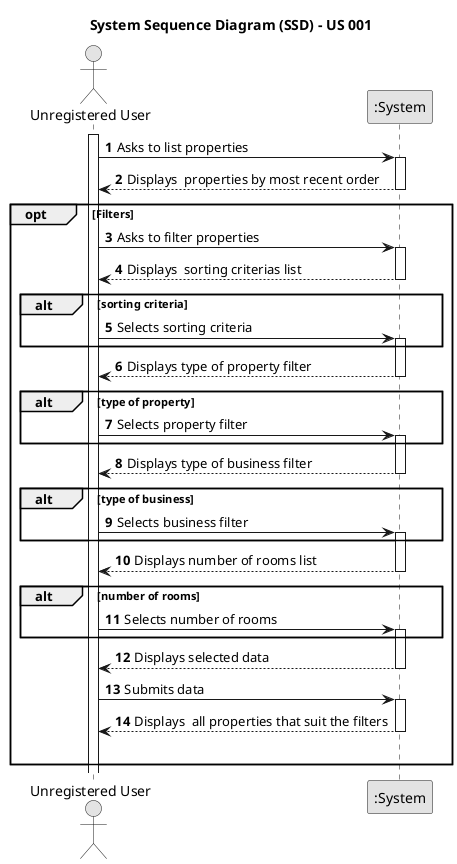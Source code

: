 @startuml
skinparam monochrome true
skinparam packageStyle rectangle
skinparam shadowing false

title System Sequence Diagram (SSD) - US 001

autonumber

actor "Unregistered User" as User
participant ":System" as System

activate User

    User -> System : Asks to list properties
    activate System

        System --> User : Displays  properties by most recent order
    opt Filters
    deactivate System

    User -> System : Asks to filter properties
    activate System

            System --> User : Displays  sorting criterias list
        deactivate System
    alt sorting criteria
            User -> System : Selects sorting criteria
        activate System
    end
        System --> User : Displays type of property filter
    deactivate System

    alt type of property
            User -> System : Selects property filter
        activate System
    end
        System --> User : Displays type of business filter
    deactivate System

    alt type of business
            User -> System : Selects business filter
        activate System
    end

        System --> User : Displays number of rooms list
    deactivate System
    alt number of rooms
            User -> System : Selects number of rooms
        activate System
    end

        System --> User : Displays selected data
    deactivate System

        User -> System : Submits data
    activate System

        System --> User : Displays  all properties that suit the filters
    deactivate System

    |||
    end


@enduml